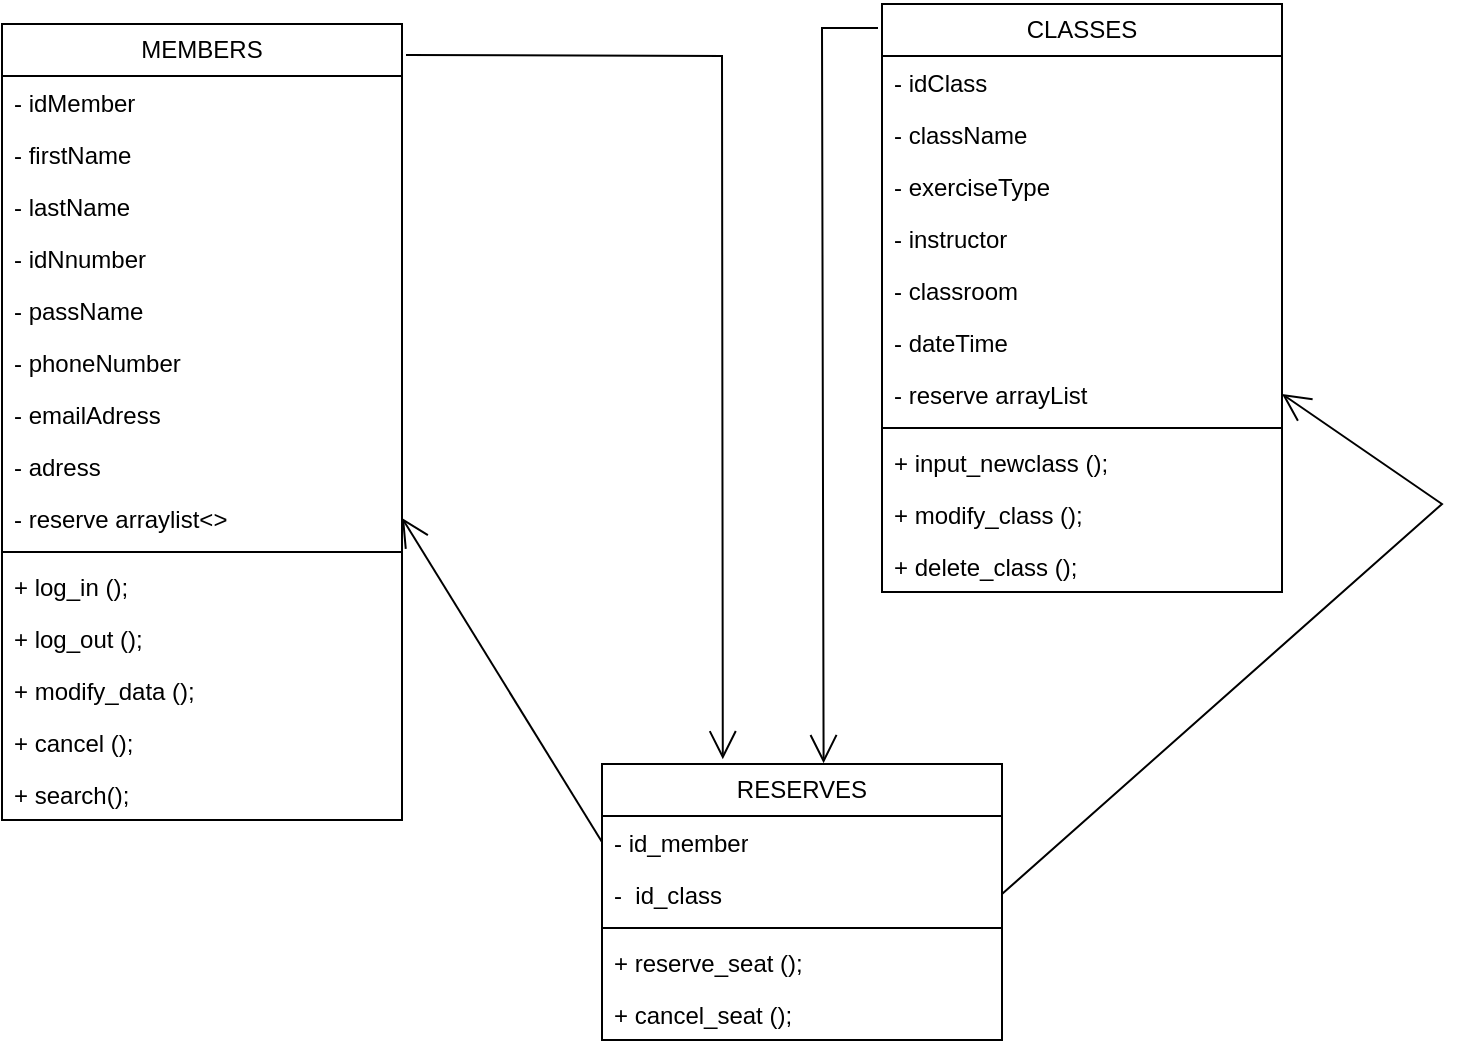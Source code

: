 <mxfile version="21.2.8" type="device">
  <diagram id="C5RBs43oDa-KdzZeNtuy" name="Page-1">
    <mxGraphModel dx="1276" dy="1774" grid="1" gridSize="10" guides="1" tooltips="1" connect="1" arrows="1" fold="1" page="1" pageScale="1" pageWidth="827" pageHeight="1169" math="0" shadow="0">
      <root>
        <mxCell id="WIyWlLk6GJQsqaUBKTNV-0" />
        <mxCell id="WIyWlLk6GJQsqaUBKTNV-1" parent="WIyWlLk6GJQsqaUBKTNV-0" />
        <mxCell id="_Va4oxOprxiTyNVTvScS-32" value="MEMBERS" style="swimlane;fontStyle=0;childLayout=stackLayout;horizontal=1;startSize=26;fillColor=none;horizontalStack=0;resizeParent=1;resizeParentMax=0;resizeLast=0;collapsible=1;marginBottom=0;whiteSpace=wrap;html=1;" parent="WIyWlLk6GJQsqaUBKTNV-1" vertex="1">
          <mxGeometry x="80" y="-230" width="200" height="398" as="geometry" />
        </mxCell>
        <mxCell id="_Va4oxOprxiTyNVTvScS-33" value="- idMember" style="text;strokeColor=none;fillColor=none;align=left;verticalAlign=top;spacingLeft=4;spacingRight=4;overflow=hidden;rotatable=0;points=[[0,0.5],[1,0.5]];portConstraint=eastwest;whiteSpace=wrap;html=1;" parent="_Va4oxOprxiTyNVTvScS-32" vertex="1">
          <mxGeometry y="26" width="200" height="26" as="geometry" />
        </mxCell>
        <mxCell id="_Va4oxOprxiTyNVTvScS-34" value="- firstName&amp;nbsp;" style="text;strokeColor=none;fillColor=none;align=left;verticalAlign=top;spacingLeft=4;spacingRight=4;overflow=hidden;rotatable=0;points=[[0,0.5],[1,0.5]];portConstraint=eastwest;whiteSpace=wrap;html=1;" parent="_Va4oxOprxiTyNVTvScS-32" vertex="1">
          <mxGeometry y="52" width="200" height="26" as="geometry" />
        </mxCell>
        <mxCell id="_Va4oxOprxiTyNVTvScS-35" value="- lastName&amp;nbsp;" style="text;strokeColor=none;fillColor=none;align=left;verticalAlign=top;spacingLeft=4;spacingRight=4;overflow=hidden;rotatable=0;points=[[0,0.5],[1,0.5]];portConstraint=eastwest;whiteSpace=wrap;html=1;" parent="_Va4oxOprxiTyNVTvScS-32" vertex="1">
          <mxGeometry y="78" width="200" height="26" as="geometry" />
        </mxCell>
        <mxCell id="_Va4oxOprxiTyNVTvScS-36" value="- idNnumber&amp;nbsp;" style="text;strokeColor=none;fillColor=none;align=left;verticalAlign=top;spacingLeft=4;spacingRight=4;overflow=hidden;rotatable=0;points=[[0,0.5],[1,0.5]];portConstraint=eastwest;whiteSpace=wrap;html=1;" parent="_Va4oxOprxiTyNVTvScS-32" vertex="1">
          <mxGeometry y="104" width="200" height="26" as="geometry" />
        </mxCell>
        <mxCell id="_Va4oxOprxiTyNVTvScS-42" value="- passName&amp;nbsp;" style="text;strokeColor=none;fillColor=none;align=left;verticalAlign=top;spacingLeft=4;spacingRight=4;overflow=hidden;rotatable=0;points=[[0,0.5],[1,0.5]];portConstraint=eastwest;whiteSpace=wrap;html=1;" parent="_Va4oxOprxiTyNVTvScS-32" vertex="1">
          <mxGeometry y="130" width="200" height="26" as="geometry" />
        </mxCell>
        <mxCell id="_Va4oxOprxiTyNVTvScS-43" value="- phoneNumber&amp;nbsp;" style="text;strokeColor=none;fillColor=none;align=left;verticalAlign=top;spacingLeft=4;spacingRight=4;overflow=hidden;rotatable=0;points=[[0,0.5],[1,0.5]];portConstraint=eastwest;whiteSpace=wrap;html=1;" parent="_Va4oxOprxiTyNVTvScS-32" vertex="1">
          <mxGeometry y="156" width="200" height="26" as="geometry" />
        </mxCell>
        <mxCell id="_Va4oxOprxiTyNVTvScS-44" value="- emailAdress" style="text;strokeColor=none;fillColor=none;align=left;verticalAlign=top;spacingLeft=4;spacingRight=4;overflow=hidden;rotatable=0;points=[[0,0.5],[1,0.5]];portConstraint=eastwest;whiteSpace=wrap;html=1;" parent="_Va4oxOprxiTyNVTvScS-32" vertex="1">
          <mxGeometry y="182" width="200" height="26" as="geometry" />
        </mxCell>
        <mxCell id="_Va4oxOprxiTyNVTvScS-45" value="- adress" style="text;strokeColor=none;fillColor=none;align=left;verticalAlign=top;spacingLeft=4;spacingRight=4;overflow=hidden;rotatable=0;points=[[0,0.5],[1,0.5]];portConstraint=eastwest;whiteSpace=wrap;html=1;" parent="_Va4oxOprxiTyNVTvScS-32" vertex="1">
          <mxGeometry y="208" width="200" height="26" as="geometry" />
        </mxCell>
        <mxCell id="_Va4oxOprxiTyNVTvScS-80" value="- reserve arraylist&amp;lt;&amp;gt;" style="text;strokeColor=none;fillColor=none;align=left;verticalAlign=top;spacingLeft=4;spacingRight=4;overflow=hidden;rotatable=0;points=[[0,0.5],[1,0.5]];portConstraint=eastwest;whiteSpace=wrap;html=1;" parent="_Va4oxOprxiTyNVTvScS-32" vertex="1">
          <mxGeometry y="234" width="200" height="26" as="geometry" />
        </mxCell>
        <mxCell id="_Va4oxOprxiTyNVTvScS-46" value="" style="line;strokeWidth=1;fillColor=none;align=left;verticalAlign=middle;spacingTop=-1;spacingLeft=3;spacingRight=3;rotatable=0;labelPosition=right;points=[];portConstraint=eastwest;strokeColor=inherit;" parent="_Va4oxOprxiTyNVTvScS-32" vertex="1">
          <mxGeometry y="260" width="200" height="8" as="geometry" />
        </mxCell>
        <mxCell id="_Va4oxOprxiTyNVTvScS-47" value="+ log_in ();" style="text;strokeColor=none;fillColor=none;align=left;verticalAlign=top;spacingLeft=4;spacingRight=4;overflow=hidden;rotatable=0;points=[[0,0.5],[1,0.5]];portConstraint=eastwest;whiteSpace=wrap;html=1;" parent="_Va4oxOprxiTyNVTvScS-32" vertex="1">
          <mxGeometry y="268" width="200" height="26" as="geometry" />
        </mxCell>
        <mxCell id="_Va4oxOprxiTyNVTvScS-48" value="+ log_out ();" style="text;strokeColor=none;fillColor=none;align=left;verticalAlign=top;spacingLeft=4;spacingRight=4;overflow=hidden;rotatable=0;points=[[0,0.5],[1,0.5]];portConstraint=eastwest;whiteSpace=wrap;html=1;" parent="_Va4oxOprxiTyNVTvScS-32" vertex="1">
          <mxGeometry y="294" width="200" height="26" as="geometry" />
        </mxCell>
        <mxCell id="_Va4oxOprxiTyNVTvScS-49" value="+ modify_data ();" style="text;strokeColor=none;fillColor=none;align=left;verticalAlign=top;spacingLeft=4;spacingRight=4;overflow=hidden;rotatable=0;points=[[0,0.5],[1,0.5]];portConstraint=eastwest;whiteSpace=wrap;html=1;" parent="_Va4oxOprxiTyNVTvScS-32" vertex="1">
          <mxGeometry y="320" width="200" height="26" as="geometry" />
        </mxCell>
        <mxCell id="_Va4oxOprxiTyNVTvScS-50" value="+ cancel ();" style="text;strokeColor=none;fillColor=none;align=left;verticalAlign=top;spacingLeft=4;spacingRight=4;overflow=hidden;rotatable=0;points=[[0,0.5],[1,0.5]];portConstraint=eastwest;whiteSpace=wrap;html=1;" parent="_Va4oxOprxiTyNVTvScS-32" vertex="1">
          <mxGeometry y="346" width="200" height="26" as="geometry" />
        </mxCell>
        <mxCell id="_Va4oxOprxiTyNVTvScS-75" value="+ search();" style="text;strokeColor=none;fillColor=none;align=left;verticalAlign=top;spacingLeft=4;spacingRight=4;overflow=hidden;rotatable=0;points=[[0,0.5],[1,0.5]];portConstraint=eastwest;whiteSpace=wrap;html=1;" parent="_Va4oxOprxiTyNVTvScS-32" vertex="1">
          <mxGeometry y="372" width="200" height="26" as="geometry" />
        </mxCell>
        <mxCell id="_Va4oxOprxiTyNVTvScS-52" value="CLASSES" style="swimlane;fontStyle=0;childLayout=stackLayout;horizontal=1;startSize=26;fillColor=none;horizontalStack=0;resizeParent=1;resizeParentMax=0;resizeLast=0;collapsible=1;marginBottom=0;whiteSpace=wrap;html=1;" parent="WIyWlLk6GJQsqaUBKTNV-1" vertex="1">
          <mxGeometry x="520" y="-240" width="200" height="294" as="geometry" />
        </mxCell>
        <mxCell id="_Va4oxOprxiTyNVTvScS-53" value="- idClass" style="text;strokeColor=none;fillColor=none;align=left;verticalAlign=top;spacingLeft=4;spacingRight=4;overflow=hidden;rotatable=0;points=[[0,0.5],[1,0.5]];portConstraint=eastwest;whiteSpace=wrap;html=1;" parent="_Va4oxOprxiTyNVTvScS-52" vertex="1">
          <mxGeometry y="26" width="200" height="26" as="geometry" />
        </mxCell>
        <mxCell id="_Va4oxOprxiTyNVTvScS-54" value="- className" style="text;strokeColor=none;fillColor=none;align=left;verticalAlign=top;spacingLeft=4;spacingRight=4;overflow=hidden;rotatable=0;points=[[0,0.5],[1,0.5]];portConstraint=eastwest;whiteSpace=wrap;html=1;" parent="_Va4oxOprxiTyNVTvScS-52" vertex="1">
          <mxGeometry y="52" width="200" height="26" as="geometry" />
        </mxCell>
        <mxCell id="_Va4oxOprxiTyNVTvScS-55" value="- exerciseType" style="text;strokeColor=none;fillColor=none;align=left;verticalAlign=top;spacingLeft=4;spacingRight=4;overflow=hidden;rotatable=0;points=[[0,0.5],[1,0.5]];portConstraint=eastwest;whiteSpace=wrap;html=1;" parent="_Va4oxOprxiTyNVTvScS-52" vertex="1">
          <mxGeometry y="78" width="200" height="26" as="geometry" />
        </mxCell>
        <mxCell id="_Va4oxOprxiTyNVTvScS-56" value="- instructor" style="text;strokeColor=none;fillColor=none;align=left;verticalAlign=top;spacingLeft=4;spacingRight=4;overflow=hidden;rotatable=0;points=[[0,0.5],[1,0.5]];portConstraint=eastwest;whiteSpace=wrap;html=1;" parent="_Va4oxOprxiTyNVTvScS-52" vertex="1">
          <mxGeometry y="104" width="200" height="26" as="geometry" />
        </mxCell>
        <mxCell id="_Va4oxOprxiTyNVTvScS-57" value="- classroom" style="text;strokeColor=none;fillColor=none;align=left;verticalAlign=top;spacingLeft=4;spacingRight=4;overflow=hidden;rotatable=0;points=[[0,0.5],[1,0.5]];portConstraint=eastwest;whiteSpace=wrap;html=1;" parent="_Va4oxOprxiTyNVTvScS-52" vertex="1">
          <mxGeometry y="130" width="200" height="26" as="geometry" />
        </mxCell>
        <mxCell id="_Va4oxOprxiTyNVTvScS-58" value="- dateTime" style="text;strokeColor=none;fillColor=none;align=left;verticalAlign=top;spacingLeft=4;spacingRight=4;overflow=hidden;rotatable=0;points=[[0,0.5],[1,0.5]];portConstraint=eastwest;whiteSpace=wrap;html=1;" parent="_Va4oxOprxiTyNVTvScS-52" vertex="1">
          <mxGeometry y="156" width="200" height="26" as="geometry" />
        </mxCell>
        <mxCell id="_Va4oxOprxiTyNVTvScS-81" value="- reserve arrayList" style="text;strokeColor=none;fillColor=none;align=left;verticalAlign=top;spacingLeft=4;spacingRight=4;overflow=hidden;rotatable=0;points=[[0,0.5],[1,0.5]];portConstraint=eastwest;whiteSpace=wrap;html=1;" parent="_Va4oxOprxiTyNVTvScS-52" vertex="1">
          <mxGeometry y="182" width="200" height="26" as="geometry" />
        </mxCell>
        <mxCell id="_Va4oxOprxiTyNVTvScS-61" value="" style="line;strokeWidth=1;fillColor=none;align=left;verticalAlign=middle;spacingTop=-1;spacingLeft=3;spacingRight=3;rotatable=0;labelPosition=right;points=[];portConstraint=eastwest;strokeColor=inherit;" parent="_Va4oxOprxiTyNVTvScS-52" vertex="1">
          <mxGeometry y="208" width="200" height="8" as="geometry" />
        </mxCell>
        <mxCell id="_Va4oxOprxiTyNVTvScS-62" value="+ input_newclass ();" style="text;strokeColor=none;fillColor=none;align=left;verticalAlign=top;spacingLeft=4;spacingRight=4;overflow=hidden;rotatable=0;points=[[0,0.5],[1,0.5]];portConstraint=eastwest;whiteSpace=wrap;html=1;" parent="_Va4oxOprxiTyNVTvScS-52" vertex="1">
          <mxGeometry y="216" width="200" height="26" as="geometry" />
        </mxCell>
        <mxCell id="_Va4oxOprxiTyNVTvScS-77" value="+ modify_class ();" style="text;strokeColor=none;fillColor=none;align=left;verticalAlign=top;spacingLeft=4;spacingRight=4;overflow=hidden;rotatable=0;points=[[0,0.5],[1,0.5]];portConstraint=eastwest;whiteSpace=wrap;html=1;" parent="_Va4oxOprxiTyNVTvScS-52" vertex="1">
          <mxGeometry y="242" width="200" height="26" as="geometry" />
        </mxCell>
        <mxCell id="_Va4oxOprxiTyNVTvScS-78" value="+ delete_class ();" style="text;strokeColor=none;fillColor=none;align=left;verticalAlign=top;spacingLeft=4;spacingRight=4;overflow=hidden;rotatable=0;points=[[0,0.5],[1,0.5]];portConstraint=eastwest;whiteSpace=wrap;html=1;" parent="_Va4oxOprxiTyNVTvScS-52" vertex="1">
          <mxGeometry y="268" width="200" height="26" as="geometry" />
        </mxCell>
        <mxCell id="_Va4oxOprxiTyNVTvScS-66" value="RESERVES" style="swimlane;fontStyle=0;childLayout=stackLayout;horizontal=1;startSize=26;fillColor=none;horizontalStack=0;resizeParent=1;resizeParentMax=0;resizeLast=0;collapsible=1;marginBottom=0;whiteSpace=wrap;html=1;" parent="WIyWlLk6GJQsqaUBKTNV-1" vertex="1">
          <mxGeometry x="380" y="140" width="200" height="138" as="geometry" />
        </mxCell>
        <mxCell id="_Va4oxOprxiTyNVTvScS-67" value="- id_member" style="text;strokeColor=none;fillColor=none;align=left;verticalAlign=top;spacingLeft=4;spacingRight=4;overflow=hidden;rotatable=0;points=[[0,0.5],[1,0.5]];portConstraint=eastwest;whiteSpace=wrap;html=1;" parent="_Va4oxOprxiTyNVTvScS-66" vertex="1">
          <mxGeometry y="26" width="200" height="26" as="geometry" />
        </mxCell>
        <mxCell id="_Va4oxOprxiTyNVTvScS-68" value="-&amp;nbsp; id_class" style="text;strokeColor=none;fillColor=none;align=left;verticalAlign=top;spacingLeft=4;spacingRight=4;overflow=hidden;rotatable=0;points=[[0,0.5],[1,0.5]];portConstraint=eastwest;whiteSpace=wrap;html=1;" parent="_Va4oxOprxiTyNVTvScS-66" vertex="1">
          <mxGeometry y="52" width="200" height="26" as="geometry" />
        </mxCell>
        <mxCell id="_Va4oxOprxiTyNVTvScS-73" value="" style="line;strokeWidth=1;fillColor=none;align=left;verticalAlign=middle;spacingTop=-1;spacingLeft=3;spacingRight=3;rotatable=0;labelPosition=right;points=[];portConstraint=eastwest;strokeColor=inherit;" parent="_Va4oxOprxiTyNVTvScS-66" vertex="1">
          <mxGeometry y="78" width="200" height="8" as="geometry" />
        </mxCell>
        <mxCell id="_Va4oxOprxiTyNVTvScS-74" value="+ reserve_seat ();" style="text;strokeColor=none;fillColor=none;align=left;verticalAlign=top;spacingLeft=4;spacingRight=4;overflow=hidden;rotatable=0;points=[[0,0.5],[1,0.5]];portConstraint=eastwest;whiteSpace=wrap;html=1;" parent="_Va4oxOprxiTyNVTvScS-66" vertex="1">
          <mxGeometry y="86" width="200" height="26" as="geometry" />
        </mxCell>
        <mxCell id="_Va4oxOprxiTyNVTvScS-76" value="+ cancel_seat ();" style="text;strokeColor=none;fillColor=none;align=left;verticalAlign=top;spacingLeft=4;spacingRight=4;overflow=hidden;rotatable=0;points=[[0,0.5],[1,0.5]];portConstraint=eastwest;whiteSpace=wrap;html=1;" parent="_Va4oxOprxiTyNVTvScS-66" vertex="1">
          <mxGeometry y="112" width="200" height="26" as="geometry" />
        </mxCell>
        <mxCell id="_Va4oxOprxiTyNVTvScS-83" value="" style="endArrow=open;endFill=1;endSize=12;html=1;rounded=0;exitX=1.01;exitY=0.039;exitDx=0;exitDy=0;exitPerimeter=0;entryX=0.302;entryY=-0.017;entryDx=0;entryDy=0;entryPerimeter=0;" parent="WIyWlLk6GJQsqaUBKTNV-1" source="_Va4oxOprxiTyNVTvScS-32" target="_Va4oxOprxiTyNVTvScS-66" edge="1">
          <mxGeometry width="160" relative="1" as="geometry">
            <mxPoint x="430" y="-50" as="sourcePoint" />
            <mxPoint x="440" y="-20" as="targetPoint" />
            <Array as="points">
              <mxPoint x="440" y="-214" />
            </Array>
          </mxGeometry>
        </mxCell>
        <mxCell id="_Va4oxOprxiTyNVTvScS-84" value="" style="endArrow=open;endFill=1;endSize=12;html=1;rounded=0;exitX=-0.01;exitY=0.041;exitDx=0;exitDy=0;exitPerimeter=0;entryX=0.554;entryY=-0.003;entryDx=0;entryDy=0;entryPerimeter=0;" parent="WIyWlLk6GJQsqaUBKTNV-1" source="_Va4oxOprxiTyNVTvScS-52" target="_Va4oxOprxiTyNVTvScS-66" edge="1">
          <mxGeometry width="160" relative="1" as="geometry">
            <mxPoint x="450" y="-50" as="sourcePoint" />
            <mxPoint x="460" y="-228" as="targetPoint" />
            <Array as="points">
              <mxPoint x="490" y="-228" />
            </Array>
          </mxGeometry>
        </mxCell>
        <mxCell id="_Va4oxOprxiTyNVTvScS-85" value="" style="endArrow=open;endFill=1;endSize=12;html=1;rounded=0;exitX=0;exitY=0.5;exitDx=0;exitDy=0;entryX=1;entryY=0.5;entryDx=0;entryDy=0;" parent="WIyWlLk6GJQsqaUBKTNV-1" source="_Va4oxOprxiTyNVTvScS-67" target="_Va4oxOprxiTyNVTvScS-80" edge="1">
          <mxGeometry width="160" relative="1" as="geometry">
            <mxPoint x="450" y="50" as="sourcePoint" />
            <mxPoint x="310" y="180" as="targetPoint" />
            <Array as="points" />
          </mxGeometry>
        </mxCell>
        <mxCell id="_Va4oxOprxiTyNVTvScS-86" value="" style="endArrow=open;endFill=1;endSize=12;html=1;rounded=0;exitX=1;exitY=0.5;exitDx=0;exitDy=0;entryX=1;entryY=0.5;entryDx=0;entryDy=0;" parent="WIyWlLk6GJQsqaUBKTNV-1" source="_Va4oxOprxiTyNVTvScS-68" target="_Va4oxOprxiTyNVTvScS-81" edge="1">
          <mxGeometry width="160" relative="1" as="geometry">
            <mxPoint x="450" y="50" as="sourcePoint" />
            <mxPoint x="730" y="-40" as="targetPoint" />
            <Array as="points">
              <mxPoint x="800" y="10" />
            </Array>
          </mxGeometry>
        </mxCell>
      </root>
    </mxGraphModel>
  </diagram>
</mxfile>
